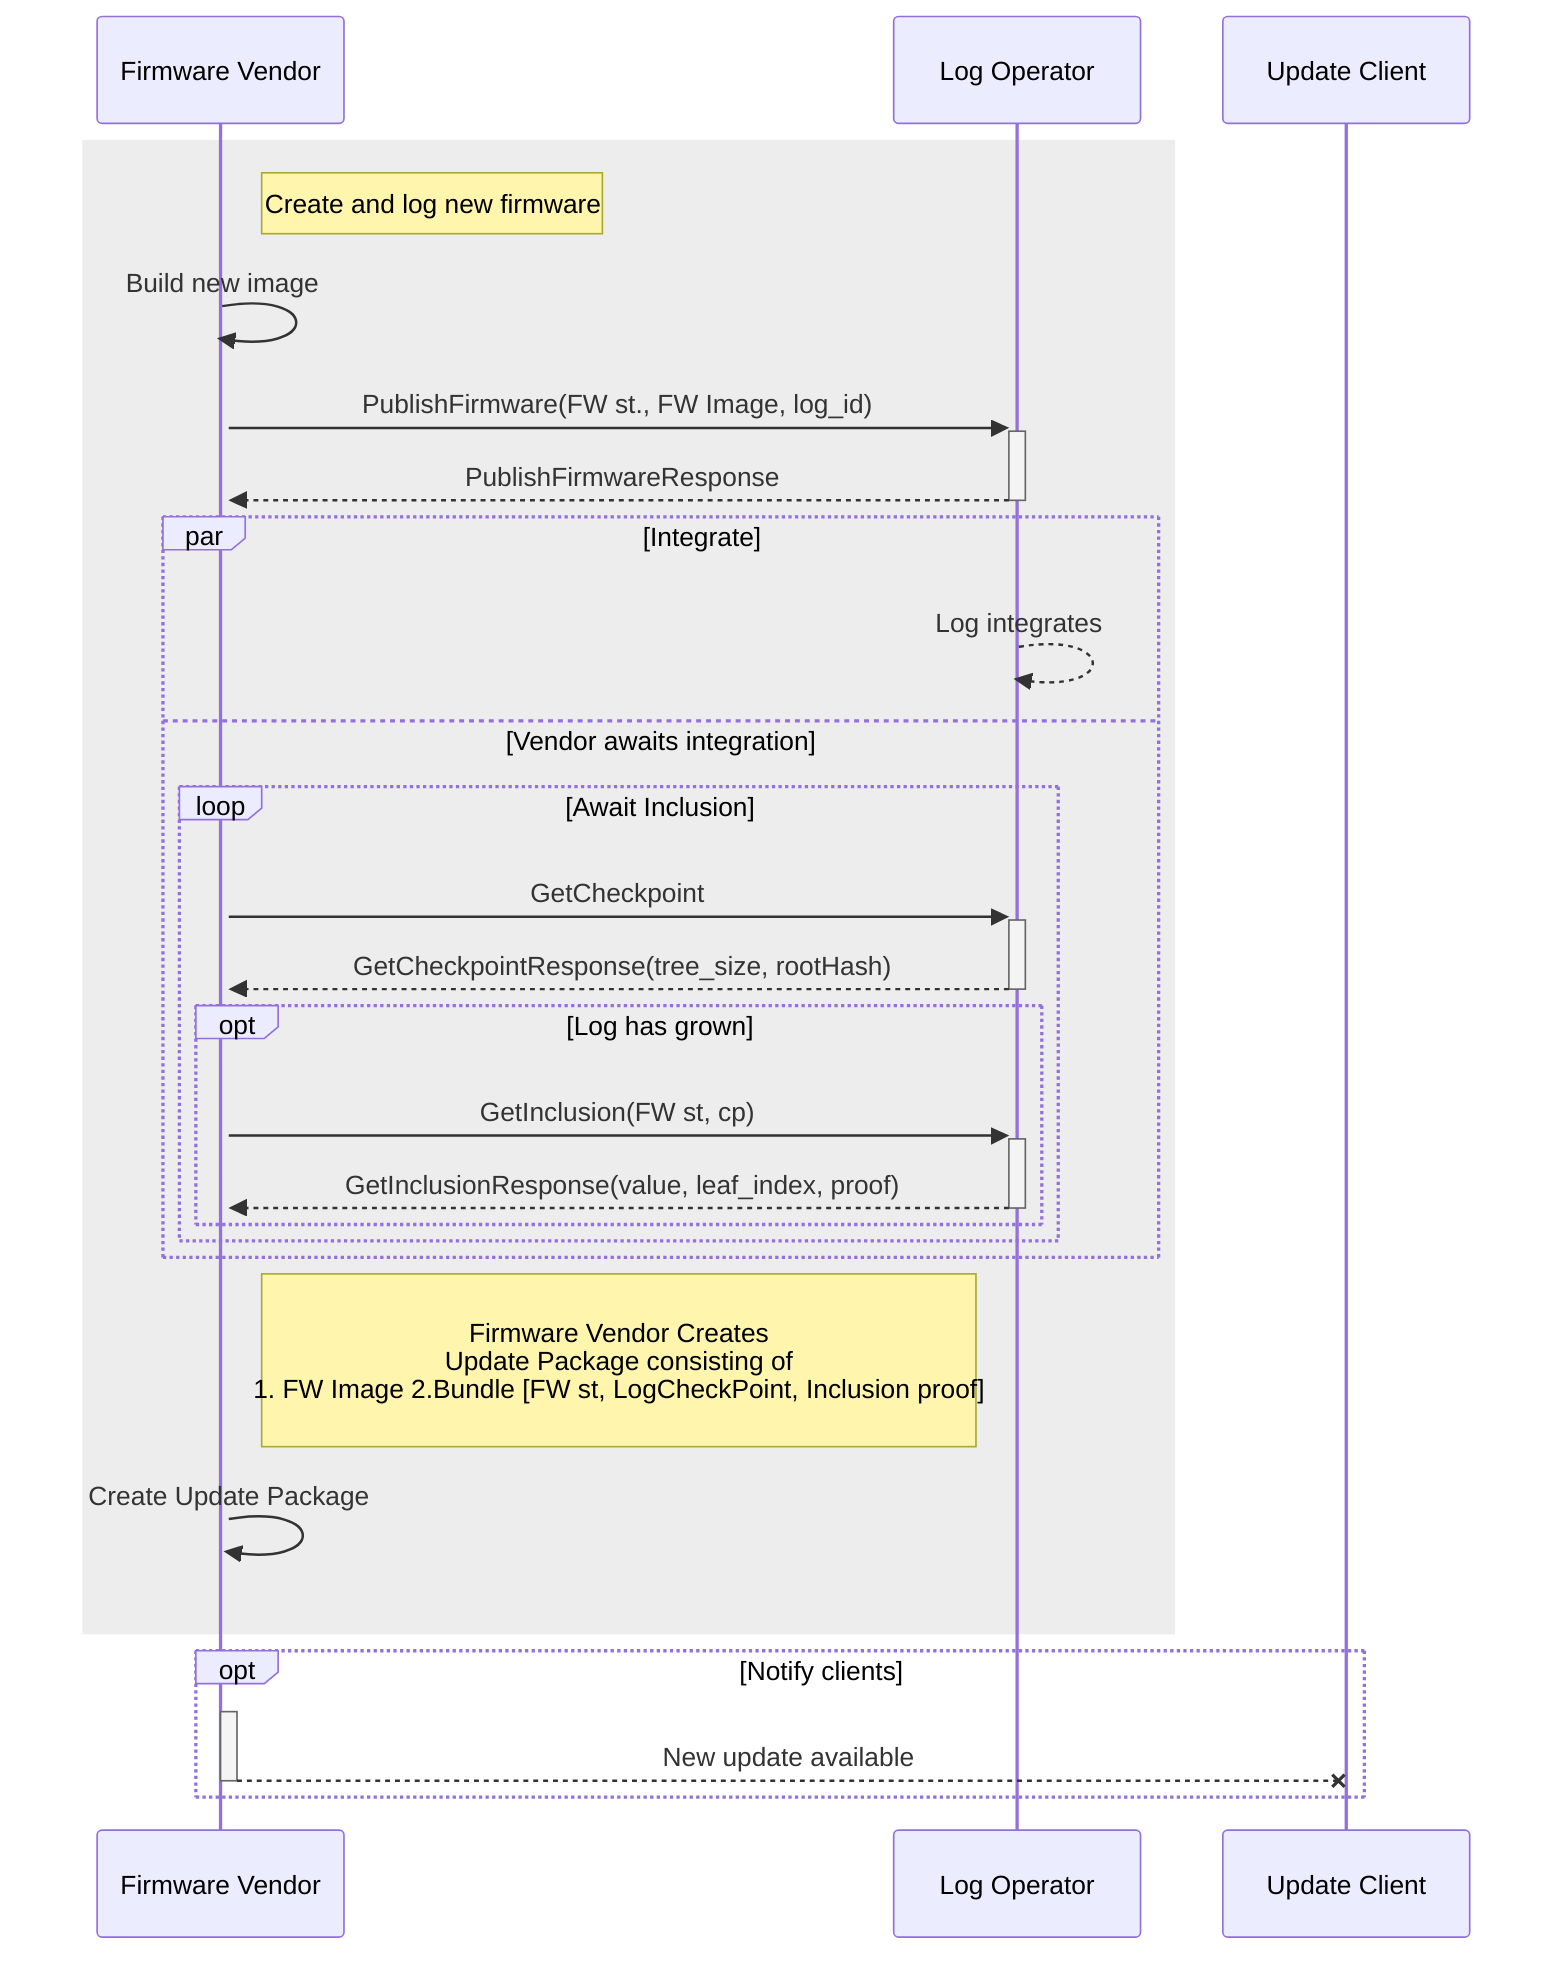sequenceDiagram
    participant vendor as Firmware Vendor
    participant log as Log Operator
    participant update as Update Client




    rect rgba(80,80,80,0.1)
        note right of vendor: Create and log new firmware
    
        vendor ->>+ vendor: Build new image
        vendor ->>+ log: PublishFirmware(FW st., FW Image, log_id)

        log -->>- vendor: PublishFirmwareResponse 
        par Integrate
        log -->> log: Log integrates
        and Vendor awaits integration
            loop Await Inclusion
                vendor ->>+ log: GetCheckpoint
                log -->>- vendor: GetCheckpointResponse(tree_size, rootHash)
                opt Log has grown
                    vendor ->>+ log: GetInclusion(FW st, cp)
                    log -->>- vendor: GetInclusionResponse(value, leaf_index, proof)
                end
            end
        end
        note right of vendor: <br>Firmware Vendor Creates <br> Update Package consisting of  <br> 1. FW Image 2.Bundle [FW st, LogCheckPoint,   Inclusion proof]  <br>
                              
        vendor ->> vendor: Create Update Package

    end

    opt Notify clients
        activate vendor
        vendor --X update: New update available
    deactivate vendor
    end